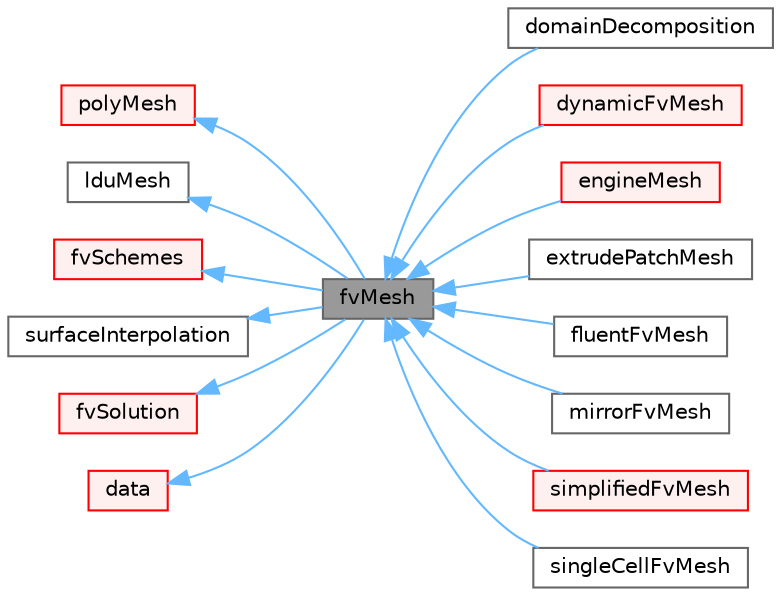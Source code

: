 digraph "fvMesh"
{
 // LATEX_PDF_SIZE
  bgcolor="transparent";
  edge [fontname=Helvetica,fontsize=10,labelfontname=Helvetica,labelfontsize=10];
  node [fontname=Helvetica,fontsize=10,shape=box,height=0.2,width=0.4];
  rankdir="LR";
  Node1 [id="Node000001",label="fvMesh",height=0.2,width=0.4,color="gray40", fillcolor="grey60", style="filled", fontcolor="black",tooltip="Mesh data needed to do the Finite Volume discretisation."];
  Node2 -> Node1 [id="edge1_Node000001_Node000002",dir="back",color="steelblue1",style="solid",tooltip=" "];
  Node2 [id="Node000002",label="polyMesh",height=0.2,width=0.4,color="red", fillcolor="#FFF0F0", style="filled",URL="$classFoam_1_1polyMesh.html",tooltip="Mesh consisting of general polyhedral cells."];
  Node11 -> Node1 [id="edge2_Node000001_Node000011",dir="back",color="steelblue1",style="solid",tooltip=" "];
  Node11 [id="Node000011",label="lduMesh",height=0.2,width=0.4,color="gray40", fillcolor="white", style="filled",URL="$classFoam_1_1lduMesh.html",tooltip="Abstract base class for meshes which provide LDU addressing for the construction of lduMatrix and LDU..."];
  Node12 -> Node1 [id="edge3_Node000001_Node000012",dir="back",color="steelblue1",style="solid",tooltip=" "];
  Node12 [id="Node000012",label="fvSchemes",height=0.2,width=0.4,color="red", fillcolor="#FFF0F0", style="filled",URL="$classFoam_1_1fvSchemes.html",tooltip="Selector class for finite volume differencing schemes. fvMesh is derived from fvSchemes so that all f..."];
  Node20 -> Node1 [id="edge4_Node000001_Node000020",dir="back",color="steelblue1",style="solid",tooltip=" "];
  Node20 [id="Node000020",label="surfaceInterpolation",height=0.2,width=0.4,color="gray40", fillcolor="white", style="filled",URL="$classFoam_1_1surfaceInterpolation.html",tooltip="Cell to surface interpolation scheme. Included in fvMesh."];
  Node21 -> Node1 [id="edge5_Node000001_Node000021",dir="back",color="steelblue1",style="solid",tooltip=" "];
  Node21 [id="Node000021",label="fvSolution",height=0.2,width=0.4,color="red", fillcolor="#FFF0F0", style="filled",URL="$classFoam_1_1fvSolution.html",tooltip="Selector class for finite volume solution solution. fvMesh is derived from fvSolution so that all fie..."];
  Node23 -> Node1 [id="edge6_Node000001_Node000023",dir="back",color="steelblue1",style="solid",tooltip=" "];
  Node23 [id="Node000023",label="data",height=0.2,width=0.4,color="red", fillcolor="#FFF0F0", style="filled",URL="$classFoam_1_1data.html",tooltip="Database for solution data, solver performance and other reduced data."];
  Node1 -> Node24 [id="edge7_Node000001_Node000024",dir="back",color="steelblue1",style="solid",tooltip=" "];
  Node24 [id="Node000024",label="domainDecomposition",height=0.2,width=0.4,color="gray40", fillcolor="white", style="filled",URL="$classFoam_1_1domainDecomposition.html",tooltip="Automatic domain decomposition class for finite-volume meshes."];
  Node1 -> Node25 [id="edge8_Node000001_Node000025",dir="back",color="steelblue1",style="solid",tooltip=" "];
  Node25 [id="Node000025",label="dynamicFvMesh",height=0.2,width=0.4,color="red", fillcolor="#FFF0F0", style="filled",URL="$classFoam_1_1dynamicFvMesh.html",tooltip="Abstract base class for geometry and/or topology changing fvMesh."];
  Node1 -> Node43 [id="edge9_Node000001_Node000043",dir="back",color="steelblue1",style="solid",tooltip=" "];
  Node43 [id="Node000043",label="engineMesh",height=0.2,width=0.4,color="red", fillcolor="#FFF0F0", style="filled",URL="$classFoam_1_1engineMesh.html",tooltip="Foam::engineMesh."];
  Node1 -> Node47 [id="edge10_Node000001_Node000047",dir="back",color="steelblue1",style="solid",tooltip=" "];
  Node47 [id="Node000047",label="extrudePatchMesh",height=0.2,width=0.4,color="gray40", fillcolor="white", style="filled",URL="$classFoam_1_1extrudePatchMesh.html",tooltip="Mesh at a patch created on the fly. The following entry should be used on the field boundary dictiona..."];
  Node1 -> Node48 [id="edge11_Node000001_Node000048",dir="back",color="steelblue1",style="solid",tooltip=" "];
  Node48 [id="Node000048",label="fluentFvMesh",height=0.2,width=0.4,color="gray40", fillcolor="white", style="filled",URL="$classFoam_1_1fluentFvMesh.html",tooltip=" "];
  Node1 -> Node49 [id="edge12_Node000001_Node000049",dir="back",color="steelblue1",style="solid",tooltip=" "];
  Node49 [id="Node000049",label="mirrorFvMesh",height=0.2,width=0.4,color="gray40", fillcolor="white", style="filled",URL="$classFoam_1_1mirrorFvMesh.html",tooltip=" "];
  Node1 -> Node50 [id="edge13_Node000001_Node000050",dir="back",color="steelblue1",style="solid",tooltip=" "];
  Node50 [id="Node000050",label="simplifiedFvMesh",height=0.2,width=0.4,color="red", fillcolor="#FFF0F0", style="filled",URL="$classFoam_1_1simplifiedFvMesh.html",tooltip="Functions to generate simplified finite volume meshes."];
  Node1 -> Node53 [id="edge14_Node000001_Node000053",dir="back",color="steelblue1",style="solid",tooltip=" "];
  Node53 [id="Node000053",label="singleCellFvMesh",height=0.2,width=0.4,color="gray40", fillcolor="white", style="filled",URL="$classFoam_1_1singleCellFvMesh.html",tooltip="fvMesh as subset of other mesh. Consists of one cell and all original bounday faces...."];
}
